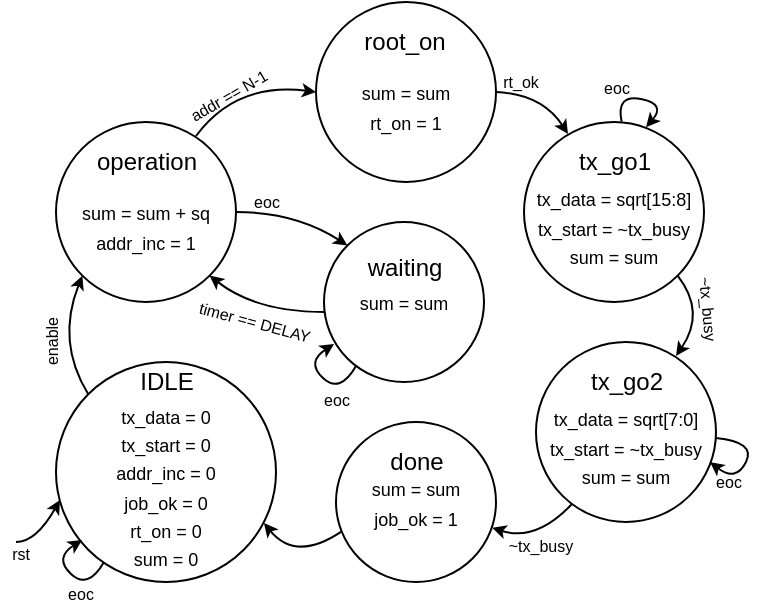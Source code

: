 <mxfile version="18.0.1" type="device"><diagram id="FJy5FRPqK0iOXxXGub66" name="Página-1"><mxGraphModel dx="424" dy="265" grid="1" gridSize="10" guides="1" tooltips="1" connect="1" arrows="1" fold="1" page="1" pageScale="1" pageWidth="827" pageHeight="1169" math="0" shadow="0"><root><mxCell id="0"/><mxCell id="1" parent="0"/><mxCell id="ZSKUgYTMxnMVodfeD36o-20" style="orthogonalLoop=1;jettySize=auto;html=1;exitX=0;exitY=0;exitDx=0;exitDy=0;fontSize=16;curved=1;entryX=0;entryY=1;entryDx=0;entryDy=0;endSize=4;startSize=4;" parent="1" source="ZSKUgYTMxnMVodfeD36o-1" target="ZSKUgYTMxnMVodfeD36o-5" edge="1"><mxGeometry relative="1" as="geometry"><mxPoint x="80" y="325" as="targetPoint"/><Array as="points"><mxPoint x="180" y="360"/></Array></mxGeometry></mxCell><mxCell id="ZSKUgYTMxnMVodfeD36o-1" value="&lt;font style=&quot;font-size: 9px;&quot;&gt;&lt;br&gt;tx_data = 0&lt;br&gt;tx_start = 0&lt;br&gt;addr_inc = 0&lt;br&gt;job_ok = 0&lt;br&gt;rt_on = 0&lt;br&gt;sum = 0&lt;/font&gt;" style="ellipse;whiteSpace=wrap;html=1;aspect=fixed;" parent="1" vertex="1"><mxGeometry x="180" y="370" width="110" height="110" as="geometry"/></mxCell><mxCell id="ZSKUgYTMxnMVodfeD36o-2" value="IDLE" style="text;html=1;align=center;verticalAlign=middle;resizable=0;points=[];autosize=1;strokeColor=none;fillColor=none;fontSize=12;" parent="1" vertex="1"><mxGeometry x="215" y="370" width="40" height="20" as="geometry"/></mxCell><mxCell id="Wb8mc65LCn-Je_PDvv7z-2" style="edgeStyle=none;curved=1;orthogonalLoop=1;jettySize=auto;html=1;exitX=1;exitY=0.5;exitDx=0;exitDy=0;entryX=0;entryY=0;entryDx=0;entryDy=0;fontSize=8;endSize=4;startSize=4;" edge="1" parent="1" source="ZSKUgYTMxnMVodfeD36o-5" target="ZSKUgYTMxnMVodfeD36o-8"><mxGeometry relative="1" as="geometry"><Array as="points"><mxPoint x="300" y="295"/></Array></mxGeometry></mxCell><mxCell id="Wb8mc65LCn-Je_PDvv7z-3" style="edgeStyle=none;curved=1;orthogonalLoop=1;jettySize=auto;html=1;entryX=0;entryY=0.5;entryDx=0;entryDy=0;fontSize=8;endSize=4;startSize=4;" edge="1" parent="1" target="ZSKUgYTMxnMVodfeD36o-11"><mxGeometry relative="1" as="geometry"><mxPoint x="250" y="257" as="sourcePoint"/><Array as="points"><mxPoint x="270" y="230"/></Array></mxGeometry></mxCell><mxCell id="ZSKUgYTMxnMVodfeD36o-5" value="&lt;font style=&quot;font-size: 9px;&quot;&gt;&lt;br&gt;sum = sum + sq&lt;br&gt;addr_inc = 1&lt;/font&gt;" style="ellipse;whiteSpace=wrap;html=1;aspect=fixed;" parent="1" vertex="1"><mxGeometry x="180" y="250" width="90" height="90" as="geometry"/></mxCell><mxCell id="ZSKUgYTMxnMVodfeD36o-6" value="operation" style="text;html=1;align=center;verticalAlign=middle;resizable=0;points=[];autosize=1;strokeColor=none;fillColor=none;fontSize=12;" parent="1" vertex="1"><mxGeometry x="190" y="260" width="70" height="20" as="geometry"/></mxCell><mxCell id="Wb8mc65LCn-Je_PDvv7z-6" style="edgeStyle=none;curved=1;orthogonalLoop=1;jettySize=auto;html=1;entryX=1;entryY=1;entryDx=0;entryDy=0;fontSize=8;endSize=4;startSize=4;" edge="1" parent="1" target="ZSKUgYTMxnMVodfeD36o-5"><mxGeometry relative="1" as="geometry"><mxPoint x="314" y="345" as="sourcePoint"/><Array as="points"><mxPoint x="280" y="345"/></Array></mxGeometry></mxCell><mxCell id="Wb8mc65LCn-Je_PDvv7z-10" style="edgeStyle=none;curved=1;orthogonalLoop=1;jettySize=auto;html=1;fontSize=8;startSize=4;endSize=4;entryX=0.063;entryY=0.763;entryDx=0;entryDy=0;entryPerimeter=0;" edge="1" parent="1" target="ZSKUgYTMxnMVodfeD36o-8"><mxGeometry relative="1" as="geometry"><mxPoint x="300" y="370" as="targetPoint"/><mxPoint x="330" y="372" as="sourcePoint"/><Array as="points"><mxPoint x="322" y="386"/><mxPoint x="305" y="370"/></Array></mxGeometry></mxCell><mxCell id="ZSKUgYTMxnMVodfeD36o-8" value="&lt;font style=&quot;font-size: 9px;&quot;&gt;sum = sum&lt;/font&gt;" style="ellipse;whiteSpace=wrap;html=1;aspect=fixed;" parent="1" vertex="1"><mxGeometry x="314" y="300" width="80" height="80" as="geometry"/></mxCell><mxCell id="ZSKUgYTMxnMVodfeD36o-9" value="waiting&lt;br&gt;" style="text;html=1;align=center;verticalAlign=middle;resizable=0;points=[];autosize=1;strokeColor=none;fillColor=none;fontSize=12;" parent="1" vertex="1"><mxGeometry x="329" y="313" width="50" height="20" as="geometry"/></mxCell><mxCell id="Wb8mc65LCn-Je_PDvv7z-8" style="edgeStyle=none;curved=1;orthogonalLoop=1;jettySize=auto;html=1;exitX=1;exitY=0.5;exitDx=0;exitDy=0;fontSize=8;startSize=4;endSize=4;" edge="1" parent="1" source="ZSKUgYTMxnMVodfeD36o-11"><mxGeometry relative="1" as="geometry"><mxPoint x="436" y="256" as="targetPoint"/><Array as="points"><mxPoint x="423" y="236"/></Array></mxGeometry></mxCell><mxCell id="ZSKUgYTMxnMVodfeD36o-11" value="&lt;font style=&quot;font-size: 9px;&quot;&gt;&lt;br&gt;sum = sum&lt;br&gt;rt_on = 1&lt;br&gt;&lt;/font&gt;" style="ellipse;whiteSpace=wrap;html=1;aspect=fixed;" parent="1" vertex="1"><mxGeometry x="310" y="190" width="90" height="90" as="geometry"/></mxCell><mxCell id="ZSKUgYTMxnMVodfeD36o-12" value="root_on" style="text;html=1;align=center;verticalAlign=middle;resizable=0;points=[];autosize=1;strokeColor=none;fillColor=none;fontSize=12;" parent="1" vertex="1"><mxGeometry x="324" y="200" width="60" height="20" as="geometry"/></mxCell><mxCell id="Wb8mc65LCn-Je_PDvv7z-9" style="edgeStyle=none;curved=1;orthogonalLoop=1;jettySize=auto;html=1;exitX=1;exitY=1;exitDx=0;exitDy=0;fontSize=8;startSize=4;endSize=4;" edge="1" parent="1" source="ZSKUgYTMxnMVodfeD36o-13"><mxGeometry relative="1" as="geometry"><mxPoint x="490" y="367" as="targetPoint"/><Array as="points"><mxPoint x="505" y="345"/></Array></mxGeometry></mxCell><mxCell id="ZSKUgYTMxnMVodfeD36o-13" value="&lt;font style=&quot;font-size: 9px;&quot;&gt;&lt;br&gt;tx_data = sqrt[15:8]&lt;br&gt;tx_start = ~tx_busy&lt;br&gt;sum = sum&lt;br&gt;&lt;/font&gt;" style="ellipse;whiteSpace=wrap;html=1;aspect=fixed;" parent="1" vertex="1"><mxGeometry x="414" y="250" width="90" height="90" as="geometry"/></mxCell><mxCell id="ZSKUgYTMxnMVodfeD36o-14" value="tx_go1" style="text;html=1;align=center;verticalAlign=middle;resizable=0;points=[];autosize=1;strokeColor=none;fillColor=none;fontSize=12;" parent="1" vertex="1"><mxGeometry x="434" y="260" width="50" height="20" as="geometry"/></mxCell><mxCell id="Wb8mc65LCn-Je_PDvv7z-16" style="edgeStyle=none;curved=1;orthogonalLoop=1;jettySize=auto;html=1;entryX=0.976;entryY=0.661;entryDx=0;entryDy=0;entryPerimeter=0;fontSize=8;startSize=4;endSize=4;" edge="1" parent="1" target="ZSKUgYTMxnMVodfeD36o-17"><mxGeometry relative="1" as="geometry"><mxPoint x="438" y="441" as="sourcePoint"/><Array as="points"><mxPoint x="420" y="460"/></Array></mxGeometry></mxCell><mxCell id="ZSKUgYTMxnMVodfeD36o-15" value="&lt;font style=&quot;font-size: 9px;&quot;&gt;&lt;br&gt;tx_data = sqrt[7:0]&lt;br&gt;tx_start = ~tx_busy&lt;br&gt;sum = sum&lt;br&gt;&lt;/font&gt;" style="ellipse;whiteSpace=wrap;html=1;aspect=fixed;" parent="1" vertex="1"><mxGeometry x="420" y="360" width="90" height="90" as="geometry"/></mxCell><mxCell id="ZSKUgYTMxnMVodfeD36o-16" value="tx_go2" style="text;html=1;align=center;verticalAlign=middle;resizable=0;points=[];autosize=1;strokeColor=none;fillColor=none;fontSize=12;" parent="1" vertex="1"><mxGeometry x="440" y="370" width="50" height="20" as="geometry"/></mxCell><mxCell id="Wb8mc65LCn-Je_PDvv7z-17" style="edgeStyle=none;curved=1;orthogonalLoop=1;jettySize=auto;html=1;exitX=0.031;exitY=0.687;exitDx=0;exitDy=0;entryX=0.945;entryY=0.732;entryDx=0;entryDy=0;entryPerimeter=0;fontSize=8;startSize=4;endSize=4;exitPerimeter=0;" edge="1" parent="1" source="ZSKUgYTMxnMVodfeD36o-17" target="ZSKUgYTMxnMVodfeD36o-1"><mxGeometry relative="1" as="geometry"><Array as="points"><mxPoint x="300" y="470"/></Array></mxGeometry></mxCell><mxCell id="ZSKUgYTMxnMVodfeD36o-17" value="&lt;font style=&quot;font-size: 9px;&quot;&gt;sum = sum&lt;br&gt;&lt;font style=&quot;font-size: 9px;&quot;&gt;job_ok = 1&lt;/font&gt;&lt;/font&gt;" style="ellipse;whiteSpace=wrap;html=1;aspect=fixed;" parent="1" vertex="1"><mxGeometry x="320" y="400" width="80" height="80" as="geometry"/></mxCell><mxCell id="ZSKUgYTMxnMVodfeD36o-18" value="done" style="text;html=1;align=center;verticalAlign=middle;resizable=0;points=[];autosize=1;strokeColor=none;fillColor=none;fontSize=12;" parent="1" vertex="1"><mxGeometry x="340" y="410" width="40" height="20" as="geometry"/></mxCell><mxCell id="ZSKUgYTMxnMVodfeD36o-23" value="enable" style="text;html=1;align=center;verticalAlign=middle;resizable=0;points=[];autosize=1;strokeColor=none;fillColor=none;fontSize=8;rotation=-90;" parent="1" vertex="1"><mxGeometry x="158" y="350" width="40" height="20" as="geometry"/></mxCell><mxCell id="Wb8mc65LCn-Je_PDvv7z-4" value="addr == N-1" style="text;html=1;align=center;verticalAlign=middle;resizable=0;points=[];autosize=1;strokeColor=none;fillColor=none;fontSize=8;rotation=-30;" vertex="1" parent="1"><mxGeometry x="236" y="227" width="60" height="20" as="geometry"/></mxCell><mxCell id="Wb8mc65LCn-Je_PDvv7z-5" value="eoc" style="text;html=1;align=center;verticalAlign=middle;resizable=0;points=[];autosize=1;strokeColor=none;fillColor=none;fontSize=8;rotation=0;" vertex="1" parent="1"><mxGeometry x="270" y="280" width="30" height="20" as="geometry"/></mxCell><mxCell id="Wb8mc65LCn-Je_PDvv7z-7" value="timer == DELAY" style="text;html=1;align=center;verticalAlign=middle;resizable=0;points=[];autosize=1;strokeColor=none;fillColor=none;fontSize=8;rotation=15;" vertex="1" parent="1"><mxGeometry x="244" y="340" width="70" height="20" as="geometry"/></mxCell><mxCell id="Wb8mc65LCn-Je_PDvv7z-11" value="eoc" style="text;html=1;align=center;verticalAlign=middle;resizable=0;points=[];autosize=1;strokeColor=none;fillColor=none;fontSize=8;rotation=0;" vertex="1" parent="1"><mxGeometry x="305" y="379" width="30" height="20" as="geometry"/></mxCell><mxCell id="Wb8mc65LCn-Je_PDvv7z-14" style="edgeStyle=none;curved=1;orthogonalLoop=1;jettySize=auto;html=1;fontSize=8;startSize=4;endSize=4;entryX=0.063;entryY=0.763;entryDx=0;entryDy=0;entryPerimeter=0;" edge="1" parent="1"><mxGeometry relative="1" as="geometry"><mxPoint x="193.04" y="459.0" as="targetPoint"/><mxPoint x="204" y="469.96" as="sourcePoint"/><Array as="points"><mxPoint x="196" y="483.96"/><mxPoint x="179" y="467.96"/></Array></mxGeometry></mxCell><mxCell id="Wb8mc65LCn-Je_PDvv7z-15" value="eoc" style="text;html=1;align=center;verticalAlign=middle;resizable=0;points=[];autosize=1;strokeColor=none;fillColor=none;fontSize=8;rotation=0;" vertex="1" parent="1"><mxGeometry x="177" y="476" width="30" height="20" as="geometry"/></mxCell><mxCell id="Wb8mc65LCn-Je_PDvv7z-19" value="~tx_busy" style="text;html=1;align=center;verticalAlign=middle;resizable=0;points=[];autosize=1;strokeColor=none;fillColor=none;fontSize=8;rotation=85;" vertex="1" parent="1"><mxGeometry x="481" y="333" width="50" height="20" as="geometry"/></mxCell><mxCell id="Wb8mc65LCn-Je_PDvv7z-20" style="edgeStyle=none;curved=1;orthogonalLoop=1;jettySize=auto;html=1;exitX=0.542;exitY=-0.002;exitDx=0;exitDy=0;entryX=0.678;entryY=0.029;entryDx=0;entryDy=0;entryPerimeter=0;fontSize=8;startSize=4;endSize=4;exitPerimeter=0;" edge="1" parent="1" source="ZSKUgYTMxnMVodfeD36o-13" target="ZSKUgYTMxnMVodfeD36o-13"><mxGeometry relative="1" as="geometry"><Array as="points"><mxPoint x="460" y="236"/><mxPoint x="485" y="241"/></Array></mxGeometry></mxCell><mxCell id="Wb8mc65LCn-Je_PDvv7z-21" value="eoc" style="text;html=1;align=center;verticalAlign=middle;resizable=0;points=[];autosize=1;strokeColor=none;fillColor=none;fontSize=8;rotation=0;" vertex="1" parent="1"><mxGeometry x="445" y="223" width="30" height="20" as="geometry"/></mxCell><mxCell id="Wb8mc65LCn-Je_PDvv7z-24" value="~tx_busy" style="text;html=1;align=center;verticalAlign=middle;resizable=0;points=[];autosize=1;strokeColor=none;fillColor=none;fontSize=8;rotation=0;" vertex="1" parent="1"><mxGeometry x="397" y="452" width="50" height="20" as="geometry"/></mxCell><mxCell id="Wb8mc65LCn-Je_PDvv7z-25" style="edgeStyle=none;curved=1;orthogonalLoop=1;jettySize=auto;html=1;fontSize=8;startSize=4;endSize=4;" edge="1" parent="1"><mxGeometry relative="1" as="geometry"><mxPoint x="510" y="408" as="sourcePoint"/><mxPoint x="507" y="420" as="targetPoint"/><Array as="points"><mxPoint x="530" y="410"/><mxPoint x="520" y="430"/></Array></mxGeometry></mxCell><mxCell id="Wb8mc65LCn-Je_PDvv7z-26" value="eoc" style="text;html=1;align=center;verticalAlign=middle;resizable=0;points=[];autosize=1;strokeColor=none;fillColor=none;fontSize=8;rotation=0;" vertex="1" parent="1"><mxGeometry x="501" y="420" width="30" height="20" as="geometry"/></mxCell><mxCell id="Wb8mc65LCn-Je_PDvv7z-30" value="" style="endArrow=classic;html=1;fontSize=9;startSize=4;endSize=4;curved=1;" edge="1" parent="1"><mxGeometry width="50" height="50" relative="1" as="geometry"><mxPoint x="160" y="460" as="sourcePoint"/><mxPoint x="182" y="439" as="targetPoint"/><Array as="points"><mxPoint x="170" y="460"/></Array></mxGeometry></mxCell><mxCell id="Wb8mc65LCn-Je_PDvv7z-31" value="rst" style="text;html=1;align=center;verticalAlign=middle;resizable=0;points=[];autosize=1;strokeColor=none;fillColor=none;fontSize=8;rotation=0;" vertex="1" parent="1"><mxGeometry x="152" y="456" width="20" height="20" as="geometry"/></mxCell><mxCell id="Wb8mc65LCn-Je_PDvv7z-32" value="rt_ok" style="text;html=1;align=center;verticalAlign=middle;resizable=0;points=[];autosize=1;strokeColor=none;fillColor=none;fontSize=8;rotation=0;" vertex="1" parent="1"><mxGeometry x="397" y="220" width="30" height="20" as="geometry"/></mxCell></root></mxGraphModel></diagram></mxfile>